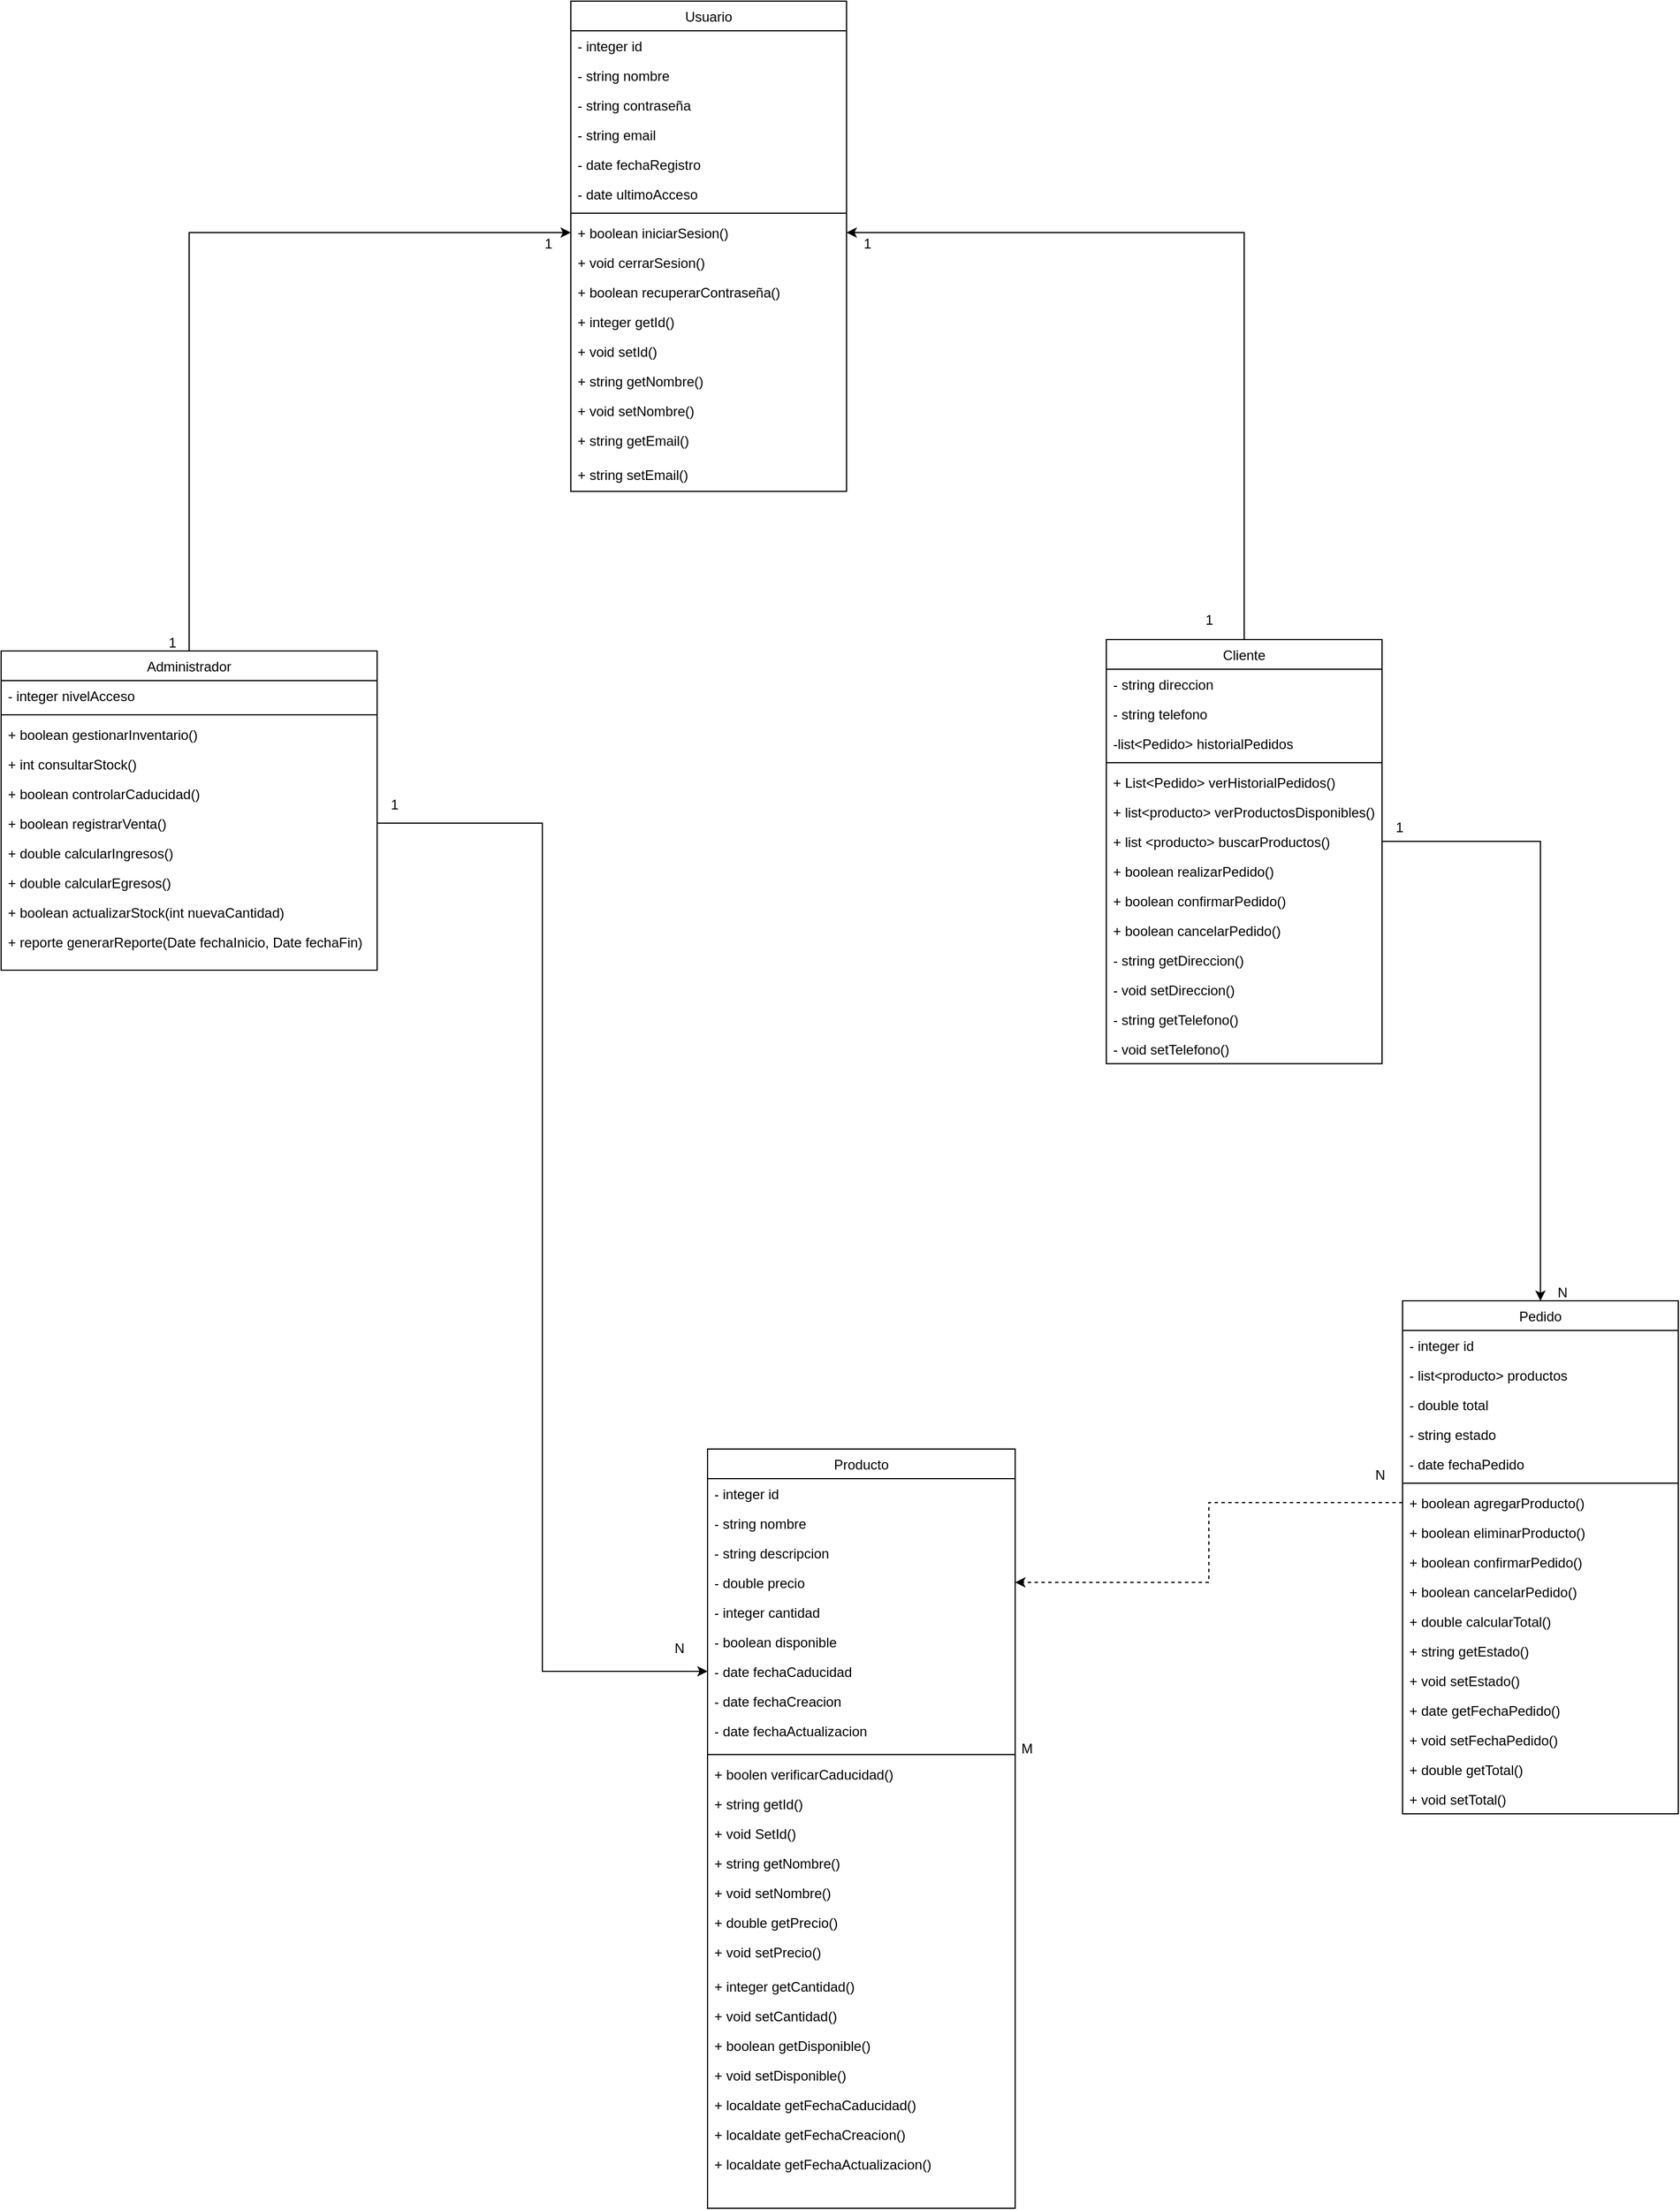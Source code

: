 <mxfile version="26.2.3">
  <diagram id="C5RBs43oDa-KdzZeNtuy" name="Page-1">
    <mxGraphModel dx="575" dy="1714" grid="1" gridSize="10" guides="1" tooltips="1" connect="1" arrows="1" fold="1" page="1" pageScale="1" pageWidth="827" pageHeight="1169" math="0" shadow="0">
      <root>
        <mxCell id="WIyWlLk6GJQsqaUBKTNV-0" />
        <mxCell id="WIyWlLk6GJQsqaUBKTNV-1" parent="WIyWlLk6GJQsqaUBKTNV-0" />
        <mxCell id="zkfFHV4jXpPFQw0GAbJ--17" value="Cliente" style="swimlane;fontStyle=0;align=center;verticalAlign=top;childLayout=stackLayout;horizontal=1;startSize=26;horizontalStack=0;resizeParent=1;resizeLast=0;collapsible=1;marginBottom=0;rounded=0;shadow=0;strokeWidth=1;" parent="WIyWlLk6GJQsqaUBKTNV-1" vertex="1">
          <mxGeometry x="1210" y="280" width="242" height="372" as="geometry">
            <mxRectangle x="550" y="140" width="160" height="26" as="alternateBounds" />
          </mxGeometry>
        </mxCell>
        <mxCell id="ycF3-iZi4jfBu4yKrrEv-30" value="- string direccion" style="text;align=left;verticalAlign=top;spacingLeft=4;spacingRight=4;overflow=hidden;rotatable=0;points=[[0,0.5],[1,0.5]];portConstraint=eastwest;" vertex="1" parent="zkfFHV4jXpPFQw0GAbJ--17">
          <mxGeometry y="26" width="242" height="26" as="geometry" />
        </mxCell>
        <mxCell id="ycF3-iZi4jfBu4yKrrEv-119" value="- string telefono" style="text;align=left;verticalAlign=top;spacingLeft=4;spacingRight=4;overflow=hidden;rotatable=0;points=[[0,0.5],[1,0.5]];portConstraint=eastwest;" vertex="1" parent="zkfFHV4jXpPFQw0GAbJ--17">
          <mxGeometry y="52" width="242" height="26" as="geometry" />
        </mxCell>
        <mxCell id="ycF3-iZi4jfBu4yKrrEv-31" value="-list&lt;Pedido&gt; historialPedidos" style="text;align=left;verticalAlign=top;spacingLeft=4;spacingRight=4;overflow=hidden;rotatable=0;points=[[0,0.5],[1,0.5]];portConstraint=eastwest;" vertex="1" parent="zkfFHV4jXpPFQw0GAbJ--17">
          <mxGeometry y="78" width="242" height="26" as="geometry" />
        </mxCell>
        <mxCell id="zkfFHV4jXpPFQw0GAbJ--23" value="" style="line;html=1;strokeWidth=1;align=left;verticalAlign=middle;spacingTop=-1;spacingLeft=3;spacingRight=3;rotatable=0;labelPosition=right;points=[];portConstraint=eastwest;" parent="zkfFHV4jXpPFQw0GAbJ--17" vertex="1">
          <mxGeometry y="104" width="242" height="8" as="geometry" />
        </mxCell>
        <mxCell id="ycF3-iZi4jfBu4yKrrEv-2" value="+ List&lt;Pedido&gt; verHistorialPedidos()" style="text;align=left;verticalAlign=top;spacingLeft=4;spacingRight=4;overflow=hidden;rotatable=0;points=[[0,0.5],[1,0.5]];portConstraint=eastwest;" vertex="1" parent="zkfFHV4jXpPFQw0GAbJ--17">
          <mxGeometry y="112" width="242" height="26" as="geometry" />
        </mxCell>
        <mxCell id="zkfFHV4jXpPFQw0GAbJ--24" value="+ list&lt;producto&gt; verProductosDisponibles()" style="text;align=left;verticalAlign=top;spacingLeft=4;spacingRight=4;overflow=hidden;rotatable=0;points=[[0,0.5],[1,0.5]];portConstraint=eastwest;" parent="zkfFHV4jXpPFQw0GAbJ--17" vertex="1">
          <mxGeometry y="138" width="242" height="26" as="geometry" />
        </mxCell>
        <mxCell id="ycF3-iZi4jfBu4yKrrEv-0" value="+ list &lt;producto&gt; buscarProductos()" style="text;align=left;verticalAlign=top;spacingLeft=4;spacingRight=4;overflow=hidden;rotatable=0;points=[[0,0.5],[1,0.5]];portConstraint=eastwest;" vertex="1" parent="zkfFHV4jXpPFQw0GAbJ--17">
          <mxGeometry y="164" width="242" height="26" as="geometry" />
        </mxCell>
        <mxCell id="ycF3-iZi4jfBu4yKrrEv-113" value="+ boolean realizarPedido()" style="text;align=left;verticalAlign=top;spacingLeft=4;spacingRight=4;overflow=hidden;rotatable=0;points=[[0,0.5],[1,0.5]];portConstraint=eastwest;" vertex="1" parent="zkfFHV4jXpPFQw0GAbJ--17">
          <mxGeometry y="190" width="242" height="26" as="geometry" />
        </mxCell>
        <mxCell id="ycF3-iZi4jfBu4yKrrEv-1" value="+ boolean confirmarPedido()" style="text;align=left;verticalAlign=top;spacingLeft=4;spacingRight=4;overflow=hidden;rotatable=0;points=[[0,0.5],[1,0.5]];portConstraint=eastwest;" vertex="1" parent="zkfFHV4jXpPFQw0GAbJ--17">
          <mxGeometry y="216" width="242" height="26" as="geometry" />
        </mxCell>
        <mxCell id="ycF3-iZi4jfBu4yKrrEv-120" value="+ boolean cancelarPedido()" style="text;align=left;verticalAlign=top;spacingLeft=4;spacingRight=4;overflow=hidden;rotatable=0;points=[[0,0.5],[1,0.5]];portConstraint=eastwest;" vertex="1" parent="zkfFHV4jXpPFQw0GAbJ--17">
          <mxGeometry y="242" width="242" height="26" as="geometry" />
        </mxCell>
        <mxCell id="ycF3-iZi4jfBu4yKrrEv-32" value="- string getDireccion()" style="text;align=left;verticalAlign=top;spacingLeft=4;spacingRight=4;overflow=hidden;rotatable=0;points=[[0,0.5],[1,0.5]];portConstraint=eastwest;" vertex="1" parent="zkfFHV4jXpPFQw0GAbJ--17">
          <mxGeometry y="268" width="242" height="26" as="geometry" />
        </mxCell>
        <mxCell id="ycF3-iZi4jfBu4yKrrEv-33" value="- void setDireccion()" style="text;align=left;verticalAlign=top;spacingLeft=4;spacingRight=4;overflow=hidden;rotatable=0;points=[[0,0.5],[1,0.5]];portConstraint=eastwest;" vertex="1" parent="zkfFHV4jXpPFQw0GAbJ--17">
          <mxGeometry y="294" width="242" height="26" as="geometry" />
        </mxCell>
        <mxCell id="ycF3-iZi4jfBu4yKrrEv-34" value="- string getTelefono()" style="text;align=left;verticalAlign=top;spacingLeft=4;spacingRight=4;overflow=hidden;rotatable=0;points=[[0,0.5],[1,0.5]];portConstraint=eastwest;" vertex="1" parent="zkfFHV4jXpPFQw0GAbJ--17">
          <mxGeometry y="320" width="242" height="26" as="geometry" />
        </mxCell>
        <mxCell id="zkfFHV4jXpPFQw0GAbJ--25" value="- void setTelefono()" style="text;align=left;verticalAlign=top;spacingLeft=4;spacingRight=4;overflow=hidden;rotatable=0;points=[[0,0.5],[1,0.5]];portConstraint=eastwest;" parent="zkfFHV4jXpPFQw0GAbJ--17" vertex="1">
          <mxGeometry y="346" width="242" height="26" as="geometry" />
        </mxCell>
        <mxCell id="ycF3-iZi4jfBu4yKrrEv-4" value="Usuario" style="swimlane;fontStyle=0;align=center;verticalAlign=top;childLayout=stackLayout;horizontal=1;startSize=26;horizontalStack=0;resizeParent=1;resizeLast=0;collapsible=1;marginBottom=0;rounded=0;shadow=0;strokeWidth=1;" vertex="1" parent="WIyWlLk6GJQsqaUBKTNV-1">
          <mxGeometry x="740" y="-280" width="242" height="430" as="geometry">
            <mxRectangle x="550" y="140" width="160" height="26" as="alternateBounds" />
          </mxGeometry>
        </mxCell>
        <mxCell id="ycF3-iZi4jfBu4yKrrEv-13" value="- integer id" style="text;align=left;verticalAlign=top;spacingLeft=4;spacingRight=4;overflow=hidden;rotatable=0;points=[[0,0.5],[1,0.5]];portConstraint=eastwest;" vertex="1" parent="ycF3-iZi4jfBu4yKrrEv-4">
          <mxGeometry y="26" width="242" height="26" as="geometry" />
        </mxCell>
        <mxCell id="ycF3-iZi4jfBu4yKrrEv-14" value="- string nombre" style="text;align=left;verticalAlign=top;spacingLeft=4;spacingRight=4;overflow=hidden;rotatable=0;points=[[0,0.5],[1,0.5]];portConstraint=eastwest;" vertex="1" parent="ycF3-iZi4jfBu4yKrrEv-4">
          <mxGeometry y="52" width="242" height="26" as="geometry" />
        </mxCell>
        <mxCell id="ycF3-iZi4jfBu4yKrrEv-15" value="- string contraseña" style="text;align=left;verticalAlign=top;spacingLeft=4;spacingRight=4;overflow=hidden;rotatable=0;points=[[0,0.5],[1,0.5]];portConstraint=eastwest;" vertex="1" parent="ycF3-iZi4jfBu4yKrrEv-4">
          <mxGeometry y="78" width="242" height="26" as="geometry" />
        </mxCell>
        <mxCell id="ycF3-iZi4jfBu4yKrrEv-16" value="- string email" style="text;align=left;verticalAlign=top;spacingLeft=4;spacingRight=4;overflow=hidden;rotatable=0;points=[[0,0.5],[1,0.5]];portConstraint=eastwest;" vertex="1" parent="ycF3-iZi4jfBu4yKrrEv-4">
          <mxGeometry y="104" width="242" height="26" as="geometry" />
        </mxCell>
        <mxCell id="ycF3-iZi4jfBu4yKrrEv-17" value="- date fechaRegistro" style="text;align=left;verticalAlign=top;spacingLeft=4;spacingRight=4;overflow=hidden;rotatable=0;points=[[0,0.5],[1,0.5]];portConstraint=eastwest;" vertex="1" parent="ycF3-iZi4jfBu4yKrrEv-4">
          <mxGeometry y="130" width="242" height="26" as="geometry" />
        </mxCell>
        <mxCell id="ycF3-iZi4jfBu4yKrrEv-5" value="- date ultimoAcceso" style="text;align=left;verticalAlign=top;spacingLeft=4;spacingRight=4;overflow=hidden;rotatable=0;points=[[0,0.5],[1,0.5]];portConstraint=eastwest;" vertex="1" parent="ycF3-iZi4jfBu4yKrrEv-4">
          <mxGeometry y="156" width="242" height="26" as="geometry" />
        </mxCell>
        <mxCell id="ycF3-iZi4jfBu4yKrrEv-6" value="" style="line;html=1;strokeWidth=1;align=left;verticalAlign=middle;spacingTop=-1;spacingLeft=3;spacingRight=3;rotatable=0;labelPosition=right;points=[];portConstraint=eastwest;" vertex="1" parent="ycF3-iZi4jfBu4yKrrEv-4">
          <mxGeometry y="182" width="242" height="8" as="geometry" />
        </mxCell>
        <mxCell id="ycF3-iZi4jfBu4yKrrEv-7" value="+ boolean iniciarSesion()" style="text;align=left;verticalAlign=top;spacingLeft=4;spacingRight=4;overflow=hidden;rotatable=0;points=[[0,0.5],[1,0.5]];portConstraint=eastwest;" vertex="1" parent="ycF3-iZi4jfBu4yKrrEv-4">
          <mxGeometry y="190" width="242" height="26" as="geometry" />
        </mxCell>
        <mxCell id="ycF3-iZi4jfBu4yKrrEv-8" value="+ void cerrarSesion()" style="text;align=left;verticalAlign=top;spacingLeft=4;spacingRight=4;overflow=hidden;rotatable=0;points=[[0,0.5],[1,0.5]];portConstraint=eastwest;" vertex="1" parent="ycF3-iZi4jfBu4yKrrEv-4">
          <mxGeometry y="216" width="242" height="26" as="geometry" />
        </mxCell>
        <mxCell id="ycF3-iZi4jfBu4yKrrEv-122" value="+ boolean recuperarContraseña()" style="text;align=left;verticalAlign=top;spacingLeft=4;spacingRight=4;overflow=hidden;rotatable=0;points=[[0,0.5],[1,0.5]];portConstraint=eastwest;" vertex="1" parent="ycF3-iZi4jfBu4yKrrEv-4">
          <mxGeometry y="242" width="242" height="26" as="geometry" />
        </mxCell>
        <mxCell id="ycF3-iZi4jfBu4yKrrEv-124" value="+ integer getId()" style="text;align=left;verticalAlign=top;spacingLeft=4;spacingRight=4;overflow=hidden;rotatable=0;points=[[0,0.5],[1,0.5]];portConstraint=eastwest;" vertex="1" parent="ycF3-iZi4jfBu4yKrrEv-4">
          <mxGeometry y="268" width="242" height="26" as="geometry" />
        </mxCell>
        <mxCell id="ycF3-iZi4jfBu4yKrrEv-123" value="+ void setId()" style="text;align=left;verticalAlign=top;spacingLeft=4;spacingRight=4;overflow=hidden;rotatable=0;points=[[0,0.5],[1,0.5]];portConstraint=eastwest;" vertex="1" parent="ycF3-iZi4jfBu4yKrrEv-4">
          <mxGeometry y="294" width="242" height="26" as="geometry" />
        </mxCell>
        <mxCell id="ycF3-iZi4jfBu4yKrrEv-10" value="+ string getNombre()" style="text;align=left;verticalAlign=top;spacingLeft=4;spacingRight=4;overflow=hidden;rotatable=0;points=[[0,0.5],[1,0.5]];portConstraint=eastwest;" vertex="1" parent="ycF3-iZi4jfBu4yKrrEv-4">
          <mxGeometry y="320" width="242" height="26" as="geometry" />
        </mxCell>
        <mxCell id="ycF3-iZi4jfBu4yKrrEv-11" value="+ void setNombre()" style="text;align=left;verticalAlign=top;spacingLeft=4;spacingRight=4;overflow=hidden;rotatable=0;points=[[0,0.5],[1,0.5]];portConstraint=eastwest;" vertex="1" parent="ycF3-iZi4jfBu4yKrrEv-4">
          <mxGeometry y="346" width="242" height="26" as="geometry" />
        </mxCell>
        <mxCell id="ycF3-iZi4jfBu4yKrrEv-18" value="+ string getEmail()" style="text;align=left;verticalAlign=top;spacingLeft=4;spacingRight=4;overflow=hidden;rotatable=0;points=[[0,0.5],[1,0.5]];portConstraint=eastwest;" vertex="1" parent="ycF3-iZi4jfBu4yKrrEv-4">
          <mxGeometry y="372" width="242" height="30" as="geometry" />
        </mxCell>
        <mxCell id="ycF3-iZi4jfBu4yKrrEv-19" value="+ string setEmail()" style="text;align=left;verticalAlign=top;spacingLeft=4;spacingRight=4;overflow=hidden;rotatable=0;points=[[0,0.5],[1,0.5]];portConstraint=eastwest;" vertex="1" parent="ycF3-iZi4jfBu4yKrrEv-4">
          <mxGeometry y="402" width="242" height="26" as="geometry" />
        </mxCell>
        <mxCell id="ycF3-iZi4jfBu4yKrrEv-21" value="Administrador" style="swimlane;fontStyle=0;align=center;verticalAlign=top;childLayout=stackLayout;horizontal=1;startSize=26;horizontalStack=0;resizeParent=1;resizeLast=0;collapsible=1;marginBottom=0;rounded=0;shadow=0;strokeWidth=1;" vertex="1" parent="WIyWlLk6GJQsqaUBKTNV-1">
          <mxGeometry x="240" y="290" width="330" height="280" as="geometry">
            <mxRectangle x="550" y="140" width="160" height="26" as="alternateBounds" />
          </mxGeometry>
        </mxCell>
        <mxCell id="ycF3-iZi4jfBu4yKrrEv-22" value="- integer nivelAcceso" style="text;align=left;verticalAlign=top;spacingLeft=4;spacingRight=4;overflow=hidden;rotatable=0;points=[[0,0.5],[1,0.5]];portConstraint=eastwest;" vertex="1" parent="ycF3-iZi4jfBu4yKrrEv-21">
          <mxGeometry y="26" width="330" height="26" as="geometry" />
        </mxCell>
        <mxCell id="ycF3-iZi4jfBu4yKrrEv-23" value="" style="line;html=1;strokeWidth=1;align=left;verticalAlign=middle;spacingTop=-1;spacingLeft=3;spacingRight=3;rotatable=0;labelPosition=right;points=[];portConstraint=eastwest;" vertex="1" parent="ycF3-iZi4jfBu4yKrrEv-21">
          <mxGeometry y="52" width="330" height="8" as="geometry" />
        </mxCell>
        <mxCell id="ycF3-iZi4jfBu4yKrrEv-108" value="+ boolean gestionarInventario()" style="text;align=left;verticalAlign=top;spacingLeft=4;spacingRight=4;overflow=hidden;rotatable=0;points=[[0,0.5],[1,0.5]];portConstraint=eastwest;" vertex="1" parent="ycF3-iZi4jfBu4yKrrEv-21">
          <mxGeometry y="60" width="330" height="26" as="geometry" />
        </mxCell>
        <mxCell id="ycF3-iZi4jfBu4yKrrEv-109" value="+ int consultarStock()" style="text;align=left;verticalAlign=top;spacingLeft=4;spacingRight=4;overflow=hidden;rotatable=0;points=[[0,0.5],[1,0.5]];portConstraint=eastwest;" vertex="1" parent="ycF3-iZi4jfBu4yKrrEv-21">
          <mxGeometry y="86" width="330" height="26" as="geometry" />
        </mxCell>
        <mxCell id="ycF3-iZi4jfBu4yKrrEv-110" value="+ boolean controlarCaducidad()" style="text;align=left;verticalAlign=top;spacingLeft=4;spacingRight=4;overflow=hidden;rotatable=0;points=[[0,0.5],[1,0.5]];portConstraint=eastwest;" vertex="1" parent="ycF3-iZi4jfBu4yKrrEv-21">
          <mxGeometry y="112" width="330" height="26" as="geometry" />
        </mxCell>
        <mxCell id="ycF3-iZi4jfBu4yKrrEv-111" value="+ boolean registrarVenta()" style="text;align=left;verticalAlign=top;spacingLeft=4;spacingRight=4;overflow=hidden;rotatable=0;points=[[0,0.5],[1,0.5]];portConstraint=eastwest;" vertex="1" parent="ycF3-iZi4jfBu4yKrrEv-21">
          <mxGeometry y="138" width="330" height="26" as="geometry" />
        </mxCell>
        <mxCell id="ycF3-iZi4jfBu4yKrrEv-112" value="+ double calcularIngresos()" style="text;align=left;verticalAlign=top;spacingLeft=4;spacingRight=4;overflow=hidden;rotatable=0;points=[[0,0.5],[1,0.5]];portConstraint=eastwest;" vertex="1" parent="ycF3-iZi4jfBu4yKrrEv-21">
          <mxGeometry y="164" width="330" height="26" as="geometry" />
        </mxCell>
        <mxCell id="ycF3-iZi4jfBu4yKrrEv-24" value="+ double calcularEgresos()" style="text;align=left;verticalAlign=top;spacingLeft=4;spacingRight=4;overflow=hidden;rotatable=0;points=[[0,0.5],[1,0.5]];portConstraint=eastwest;" vertex="1" parent="ycF3-iZi4jfBu4yKrrEv-21">
          <mxGeometry y="190" width="330" height="26" as="geometry" />
        </mxCell>
        <mxCell id="ycF3-iZi4jfBu4yKrrEv-43" value="+ boolean actualizarStock(int nuevaCantidad)" style="text;align=left;verticalAlign=top;spacingLeft=4;spacingRight=4;overflow=hidden;rotatable=0;points=[[0,0.5],[1,0.5]];portConstraint=eastwest;" vertex="1" parent="ycF3-iZi4jfBu4yKrrEv-21">
          <mxGeometry y="216" width="330" height="26" as="geometry" />
        </mxCell>
        <mxCell id="ycF3-iZi4jfBu4yKrrEv-25" value="+ reporte generarReporte(Date fechaInicio, Date fechaFin)" style="text;align=left;verticalAlign=top;spacingLeft=4;spacingRight=4;overflow=hidden;rotatable=0;points=[[0,0.5],[1,0.5]];portConstraint=eastwest;" vertex="1" parent="ycF3-iZi4jfBu4yKrrEv-21">
          <mxGeometry y="242" width="330" height="26" as="geometry" />
        </mxCell>
        <mxCell id="ycF3-iZi4jfBu4yKrrEv-35" value="Producto" style="swimlane;fontStyle=0;align=center;verticalAlign=top;childLayout=stackLayout;horizontal=1;startSize=26;horizontalStack=0;resizeParent=1;resizeLast=0;collapsible=1;marginBottom=0;rounded=0;shadow=0;strokeWidth=1;" vertex="1" parent="WIyWlLk6GJQsqaUBKTNV-1">
          <mxGeometry x="860" y="990" width="270" height="666" as="geometry">
            <mxRectangle x="550" y="140" width="160" height="26" as="alternateBounds" />
          </mxGeometry>
        </mxCell>
        <mxCell id="ycF3-iZi4jfBu4yKrrEv-36" value="- integer id" style="text;align=left;verticalAlign=top;spacingLeft=4;spacingRight=4;overflow=hidden;rotatable=0;points=[[0,0.5],[1,0.5]];portConstraint=eastwest;" vertex="1" parent="ycF3-iZi4jfBu4yKrrEv-35">
          <mxGeometry y="26" width="270" height="26" as="geometry" />
        </mxCell>
        <mxCell id="ycF3-iZi4jfBu4yKrrEv-37" value="- string nombre" style="text;align=left;verticalAlign=top;spacingLeft=4;spacingRight=4;overflow=hidden;rotatable=0;points=[[0,0.5],[1,0.5]];portConstraint=eastwest;" vertex="1" parent="ycF3-iZi4jfBu4yKrrEv-35">
          <mxGeometry y="52" width="270" height="26" as="geometry" />
        </mxCell>
        <mxCell id="ycF3-iZi4jfBu4yKrrEv-38" value="- string descripcion" style="text;align=left;verticalAlign=top;spacingLeft=4;spacingRight=4;overflow=hidden;rotatable=0;points=[[0,0.5],[1,0.5]];portConstraint=eastwest;" vertex="1" parent="ycF3-iZi4jfBu4yKrrEv-35">
          <mxGeometry y="78" width="270" height="26" as="geometry" />
        </mxCell>
        <mxCell id="ycF3-iZi4jfBu4yKrrEv-39" value="- double precio" style="text;align=left;verticalAlign=top;spacingLeft=4;spacingRight=4;overflow=hidden;rotatable=0;points=[[0,0.5],[1,0.5]];portConstraint=eastwest;" vertex="1" parent="ycF3-iZi4jfBu4yKrrEv-35">
          <mxGeometry y="104" width="270" height="26" as="geometry" />
        </mxCell>
        <mxCell id="ycF3-iZi4jfBu4yKrrEv-40" value="- integer cantidad" style="text;align=left;verticalAlign=top;spacingLeft=4;spacingRight=4;overflow=hidden;rotatable=0;points=[[0,0.5],[1,0.5]];portConstraint=eastwest;" vertex="1" parent="ycF3-iZi4jfBu4yKrrEv-35">
          <mxGeometry y="130" width="270" height="26" as="geometry" />
        </mxCell>
        <mxCell id="ycF3-iZi4jfBu4yKrrEv-54" value="- boolean disponible" style="text;align=left;verticalAlign=top;spacingLeft=4;spacingRight=4;overflow=hidden;rotatable=0;points=[[0,0.5],[1,0.5]];portConstraint=eastwest;" vertex="1" parent="ycF3-iZi4jfBu4yKrrEv-35">
          <mxGeometry y="156" width="270" height="26" as="geometry" />
        </mxCell>
        <mxCell id="ycF3-iZi4jfBu4yKrrEv-53" value="- date fechaCaducidad" style="text;align=left;verticalAlign=top;spacingLeft=4;spacingRight=4;overflow=hidden;rotatable=0;points=[[0,0.5],[1,0.5]];portConstraint=eastwest;" vertex="1" parent="ycF3-iZi4jfBu4yKrrEv-35">
          <mxGeometry y="182" width="270" height="26" as="geometry" />
        </mxCell>
        <mxCell id="ycF3-iZi4jfBu4yKrrEv-56" value="- date fechaCreacion" style="text;align=left;verticalAlign=top;spacingLeft=4;spacingRight=4;overflow=hidden;rotatable=0;points=[[0,0.5],[1,0.5]];portConstraint=eastwest;" vertex="1" parent="ycF3-iZi4jfBu4yKrrEv-35">
          <mxGeometry y="208" width="270" height="26" as="geometry" />
        </mxCell>
        <mxCell id="ycF3-iZi4jfBu4yKrrEv-41" value="- date fechaActualizacion" style="text;align=left;verticalAlign=top;spacingLeft=4;spacingRight=4;overflow=hidden;rotatable=0;points=[[0,0.5],[1,0.5]];portConstraint=eastwest;" vertex="1" parent="ycF3-iZi4jfBu4yKrrEv-35">
          <mxGeometry y="234" width="270" height="30" as="geometry" />
        </mxCell>
        <mxCell id="ycF3-iZi4jfBu4yKrrEv-42" value="" style="line;html=1;strokeWidth=1;align=left;verticalAlign=middle;spacingTop=-1;spacingLeft=3;spacingRight=3;rotatable=0;labelPosition=right;points=[];portConstraint=eastwest;" vertex="1" parent="ycF3-iZi4jfBu4yKrrEv-35">
          <mxGeometry y="264" width="270" height="8" as="geometry" />
        </mxCell>
        <mxCell id="ycF3-iZi4jfBu4yKrrEv-44" value="+ boolen verificarCaducidad()" style="text;align=left;verticalAlign=top;spacingLeft=4;spacingRight=4;overflow=hidden;rotatable=0;points=[[0,0.5],[1,0.5]];portConstraint=eastwest;" vertex="1" parent="ycF3-iZi4jfBu4yKrrEv-35">
          <mxGeometry y="272" width="270" height="26" as="geometry" />
        </mxCell>
        <mxCell id="ycF3-iZi4jfBu4yKrrEv-127" value="+ string getId()" style="text;align=left;verticalAlign=top;spacingLeft=4;spacingRight=4;overflow=hidden;rotatable=0;points=[[0,0.5],[1,0.5]];portConstraint=eastwest;" vertex="1" parent="ycF3-iZi4jfBu4yKrrEv-35">
          <mxGeometry y="298" width="270" height="26" as="geometry" />
        </mxCell>
        <mxCell id="ycF3-iZi4jfBu4yKrrEv-126" value="+ void SetId()" style="text;align=left;verticalAlign=top;spacingLeft=4;spacingRight=4;overflow=hidden;rotatable=0;points=[[0,0.5],[1,0.5]];portConstraint=eastwest;" vertex="1" parent="ycF3-iZi4jfBu4yKrrEv-35">
          <mxGeometry y="324" width="270" height="26" as="geometry" />
        </mxCell>
        <mxCell id="ycF3-iZi4jfBu4yKrrEv-45" value="+ string getNombre()" style="text;align=left;verticalAlign=top;spacingLeft=4;spacingRight=4;overflow=hidden;rotatable=0;points=[[0,0.5],[1,0.5]];portConstraint=eastwest;" vertex="1" parent="ycF3-iZi4jfBu4yKrrEv-35">
          <mxGeometry y="350" width="270" height="26" as="geometry" />
        </mxCell>
        <mxCell id="ycF3-iZi4jfBu4yKrrEv-46" value="+ void setNombre()" style="text;align=left;verticalAlign=top;spacingLeft=4;spacingRight=4;overflow=hidden;rotatable=0;points=[[0,0.5],[1,0.5]];portConstraint=eastwest;" vertex="1" parent="ycF3-iZi4jfBu4yKrrEv-35">
          <mxGeometry y="376" width="270" height="26" as="geometry" />
        </mxCell>
        <mxCell id="ycF3-iZi4jfBu4yKrrEv-47" value="+ double getPrecio()" style="text;align=left;verticalAlign=top;spacingLeft=4;spacingRight=4;overflow=hidden;rotatable=0;points=[[0,0.5],[1,0.5]];portConstraint=eastwest;" vertex="1" parent="ycF3-iZi4jfBu4yKrrEv-35">
          <mxGeometry y="402" width="270" height="26" as="geometry" />
        </mxCell>
        <mxCell id="ycF3-iZi4jfBu4yKrrEv-48" value="+ void setPrecio()" style="text;align=left;verticalAlign=top;spacingLeft=4;spacingRight=4;overflow=hidden;rotatable=0;points=[[0,0.5],[1,0.5]];portConstraint=eastwest;" vertex="1" parent="ycF3-iZi4jfBu4yKrrEv-35">
          <mxGeometry y="428" width="270" height="30" as="geometry" />
        </mxCell>
        <mxCell id="ycF3-iZi4jfBu4yKrrEv-49" value="+ integer getCantidad()" style="text;align=left;verticalAlign=top;spacingLeft=4;spacingRight=4;overflow=hidden;rotatable=0;points=[[0,0.5],[1,0.5]];portConstraint=eastwest;" vertex="1" parent="ycF3-iZi4jfBu4yKrrEv-35">
          <mxGeometry y="458" width="270" height="26" as="geometry" />
        </mxCell>
        <mxCell id="ycF3-iZi4jfBu4yKrrEv-50" value="+ void setCantidad()" style="text;align=left;verticalAlign=top;spacingLeft=4;spacingRight=4;overflow=hidden;rotatable=0;points=[[0,0.5],[1,0.5]];portConstraint=eastwest;" vertex="1" parent="ycF3-iZi4jfBu4yKrrEv-35">
          <mxGeometry y="484" width="270" height="26" as="geometry" />
        </mxCell>
        <mxCell id="ycF3-iZi4jfBu4yKrrEv-58" value="+ boolean getDisponible()" style="text;align=left;verticalAlign=top;spacingLeft=4;spacingRight=4;overflow=hidden;rotatable=0;points=[[0,0.5],[1,0.5]];portConstraint=eastwest;" vertex="1" parent="ycF3-iZi4jfBu4yKrrEv-35">
          <mxGeometry y="510" width="270" height="26" as="geometry" />
        </mxCell>
        <mxCell id="ycF3-iZi4jfBu4yKrrEv-128" value="+ void setDisponible()" style="text;align=left;verticalAlign=top;spacingLeft=4;spacingRight=4;overflow=hidden;rotatable=0;points=[[0,0.5],[1,0.5]];portConstraint=eastwest;" vertex="1" parent="ycF3-iZi4jfBu4yKrrEv-35">
          <mxGeometry y="536" width="270" height="26" as="geometry" />
        </mxCell>
        <mxCell id="ycF3-iZi4jfBu4yKrrEv-129" value="+ localdate getFechaCaducidad()" style="text;align=left;verticalAlign=top;spacingLeft=4;spacingRight=4;overflow=hidden;rotatable=0;points=[[0,0.5],[1,0.5]];portConstraint=eastwest;" vertex="1" parent="ycF3-iZi4jfBu4yKrrEv-35">
          <mxGeometry y="562" width="270" height="26" as="geometry" />
        </mxCell>
        <mxCell id="ycF3-iZi4jfBu4yKrrEv-130" value="+ localdate getFechaCreacion()" style="text;align=left;verticalAlign=top;spacingLeft=4;spacingRight=4;overflow=hidden;rotatable=0;points=[[0,0.5],[1,0.5]];portConstraint=eastwest;" vertex="1" parent="ycF3-iZi4jfBu4yKrrEv-35">
          <mxGeometry y="588" width="270" height="26" as="geometry" />
        </mxCell>
        <mxCell id="ycF3-iZi4jfBu4yKrrEv-59" value="+ localdate getFechaActualizacion()" style="text;align=left;verticalAlign=top;spacingLeft=4;spacingRight=4;overflow=hidden;rotatable=0;points=[[0,0.5],[1,0.5]];portConstraint=eastwest;" vertex="1" parent="ycF3-iZi4jfBu4yKrrEv-35">
          <mxGeometry y="614" width="270" height="26" as="geometry" />
        </mxCell>
        <mxCell id="ycF3-iZi4jfBu4yKrrEv-87" value="Pedido" style="swimlane;fontStyle=0;align=center;verticalAlign=top;childLayout=stackLayout;horizontal=1;startSize=26;horizontalStack=0;resizeParent=1;resizeLast=0;collapsible=1;marginBottom=0;rounded=0;shadow=0;strokeWidth=1;" vertex="1" parent="WIyWlLk6GJQsqaUBKTNV-1">
          <mxGeometry x="1470" y="860" width="242" height="450" as="geometry">
            <mxRectangle x="550" y="140" width="160" height="26" as="alternateBounds" />
          </mxGeometry>
        </mxCell>
        <mxCell id="ycF3-iZi4jfBu4yKrrEv-88" value="- integer id" style="text;align=left;verticalAlign=top;spacingLeft=4;spacingRight=4;overflow=hidden;rotatable=0;points=[[0,0.5],[1,0.5]];portConstraint=eastwest;" vertex="1" parent="ycF3-iZi4jfBu4yKrrEv-87">
          <mxGeometry y="26" width="242" height="26" as="geometry" />
        </mxCell>
        <mxCell id="ycF3-iZi4jfBu4yKrrEv-101" value="- list&lt;producto&gt; productos" style="text;align=left;verticalAlign=top;spacingLeft=4;spacingRight=4;overflow=hidden;rotatable=0;points=[[0,0.5],[1,0.5]];portConstraint=eastwest;" vertex="1" parent="ycF3-iZi4jfBu4yKrrEv-87">
          <mxGeometry y="52" width="242" height="26" as="geometry" />
        </mxCell>
        <mxCell id="ycF3-iZi4jfBu4yKrrEv-102" value="- double total" style="text;align=left;verticalAlign=top;spacingLeft=4;spacingRight=4;overflow=hidden;rotatable=0;points=[[0,0.5],[1,0.5]];portConstraint=eastwest;" vertex="1" parent="ycF3-iZi4jfBu4yKrrEv-87">
          <mxGeometry y="78" width="242" height="26" as="geometry" />
        </mxCell>
        <mxCell id="ycF3-iZi4jfBu4yKrrEv-103" value="- string estado" style="text;align=left;verticalAlign=top;spacingLeft=4;spacingRight=4;overflow=hidden;rotatable=0;points=[[0,0.5],[1,0.5]];portConstraint=eastwest;" vertex="1" parent="ycF3-iZi4jfBu4yKrrEv-87">
          <mxGeometry y="104" width="242" height="26" as="geometry" />
        </mxCell>
        <mxCell id="ycF3-iZi4jfBu4yKrrEv-104" value="- date fechaPedido" style="text;align=left;verticalAlign=top;spacingLeft=4;spacingRight=4;overflow=hidden;rotatable=0;points=[[0,0.5],[1,0.5]];portConstraint=eastwest;" vertex="1" parent="ycF3-iZi4jfBu4yKrrEv-87">
          <mxGeometry y="130" width="242" height="26" as="geometry" />
        </mxCell>
        <mxCell id="ycF3-iZi4jfBu4yKrrEv-89" value="" style="line;html=1;strokeWidth=1;align=left;verticalAlign=middle;spacingTop=-1;spacingLeft=3;spacingRight=3;rotatable=0;labelPosition=right;points=[];portConstraint=eastwest;" vertex="1" parent="ycF3-iZi4jfBu4yKrrEv-87">
          <mxGeometry y="156" width="242" height="8" as="geometry" />
        </mxCell>
        <mxCell id="ycF3-iZi4jfBu4yKrrEv-115" value="+ boolean agregarProducto()" style="text;align=left;verticalAlign=top;spacingLeft=4;spacingRight=4;overflow=hidden;rotatable=0;points=[[0,0.5],[1,0.5]];portConstraint=eastwest;" vertex="1" parent="ycF3-iZi4jfBu4yKrrEv-87">
          <mxGeometry y="164" width="242" height="26" as="geometry" />
        </mxCell>
        <mxCell id="ycF3-iZi4jfBu4yKrrEv-90" value="+ boolean eliminarProducto()" style="text;align=left;verticalAlign=top;spacingLeft=4;spacingRight=4;overflow=hidden;rotatable=0;points=[[0,0.5],[1,0.5]];portConstraint=eastwest;" vertex="1" parent="ycF3-iZi4jfBu4yKrrEv-87">
          <mxGeometry y="190" width="242" height="26" as="geometry" />
        </mxCell>
        <mxCell id="ycF3-iZi4jfBu4yKrrEv-91" value="+ boolean confirmarPedido()" style="text;align=left;verticalAlign=top;spacingLeft=4;spacingRight=4;overflow=hidden;rotatable=0;points=[[0,0.5],[1,0.5]];portConstraint=eastwest;" vertex="1" parent="ycF3-iZi4jfBu4yKrrEv-87">
          <mxGeometry y="216" width="242" height="26" as="geometry" />
        </mxCell>
        <mxCell id="ycF3-iZi4jfBu4yKrrEv-92" value="+ boolean cancelarPedido()" style="text;align=left;verticalAlign=top;spacingLeft=4;spacingRight=4;overflow=hidden;rotatable=0;points=[[0,0.5],[1,0.5]];portConstraint=eastwest;" vertex="1" parent="ycF3-iZi4jfBu4yKrrEv-87">
          <mxGeometry y="242" width="242" height="26" as="geometry" />
        </mxCell>
        <mxCell id="ycF3-iZi4jfBu4yKrrEv-106" value="+ double calcularTotal()" style="text;align=left;verticalAlign=top;spacingLeft=4;spacingRight=4;overflow=hidden;rotatable=0;points=[[0,0.5],[1,0.5]];portConstraint=eastwest;" vertex="1" parent="ycF3-iZi4jfBu4yKrrEv-87">
          <mxGeometry y="268" width="242" height="26" as="geometry" />
        </mxCell>
        <mxCell id="ycF3-iZi4jfBu4yKrrEv-116" value="+ string getEstado()" style="text;align=left;verticalAlign=top;spacingLeft=4;spacingRight=4;overflow=hidden;rotatable=0;points=[[0,0.5],[1,0.5]];portConstraint=eastwest;" vertex="1" parent="ycF3-iZi4jfBu4yKrrEv-87">
          <mxGeometry y="294" width="242" height="26" as="geometry" />
        </mxCell>
        <mxCell id="ycF3-iZi4jfBu4yKrrEv-117" value="+ void setEstado()" style="text;align=left;verticalAlign=top;spacingLeft=4;spacingRight=4;overflow=hidden;rotatable=0;points=[[0,0.5],[1,0.5]];portConstraint=eastwest;" vertex="1" parent="ycF3-iZi4jfBu4yKrrEv-87">
          <mxGeometry y="320" width="242" height="26" as="geometry" />
        </mxCell>
        <mxCell id="ycF3-iZi4jfBu4yKrrEv-107" value="+ date getFechaPedido()" style="text;align=left;verticalAlign=top;spacingLeft=4;spacingRight=4;overflow=hidden;rotatable=0;points=[[0,0.5],[1,0.5]];portConstraint=eastwest;" vertex="1" parent="ycF3-iZi4jfBu4yKrrEv-87">
          <mxGeometry y="346" width="242" height="26" as="geometry" />
        </mxCell>
        <mxCell id="ycF3-iZi4jfBu4yKrrEv-93" value="+ void setFechaPedido()" style="text;align=left;verticalAlign=top;spacingLeft=4;spacingRight=4;overflow=hidden;rotatable=0;points=[[0,0.5],[1,0.5]];portConstraint=eastwest;" vertex="1" parent="ycF3-iZi4jfBu4yKrrEv-87">
          <mxGeometry y="372" width="242" height="26" as="geometry" />
        </mxCell>
        <mxCell id="ycF3-iZi4jfBu4yKrrEv-118" value="+ double getTotal()" style="text;align=left;verticalAlign=top;spacingLeft=4;spacingRight=4;overflow=hidden;rotatable=0;points=[[0,0.5],[1,0.5]];portConstraint=eastwest;" vertex="1" parent="ycF3-iZi4jfBu4yKrrEv-87">
          <mxGeometry y="398" width="242" height="26" as="geometry" />
        </mxCell>
        <mxCell id="ycF3-iZi4jfBu4yKrrEv-94" value="+ void setTotal()" style="text;align=left;verticalAlign=top;spacingLeft=4;spacingRight=4;overflow=hidden;rotatable=0;points=[[0,0.5],[1,0.5]];portConstraint=eastwest;" vertex="1" parent="ycF3-iZi4jfBu4yKrrEv-87">
          <mxGeometry y="424" width="242" height="26" as="geometry" />
        </mxCell>
        <mxCell id="ycF3-iZi4jfBu4yKrrEv-131" value="" style="endArrow=classic;html=1;rounded=0;exitX=0.5;exitY=0;exitDx=0;exitDy=0;edgeStyle=orthogonalEdgeStyle;entryX=1;entryY=0.5;entryDx=0;entryDy=0;" edge="1" parent="WIyWlLk6GJQsqaUBKTNV-1" source="zkfFHV4jXpPFQw0GAbJ--17" target="ycF3-iZi4jfBu4yKrrEv-7">
          <mxGeometry width="50" height="50" relative="1" as="geometry">
            <mxPoint x="980" y="650" as="sourcePoint" />
            <mxPoint x="1000" y="-30" as="targetPoint" />
          </mxGeometry>
        </mxCell>
        <mxCell id="ycF3-iZi4jfBu4yKrrEv-132" value="" style="endArrow=classic;html=1;rounded=0;exitX=0.5;exitY=0;exitDx=0;exitDy=0;edgeStyle=orthogonalEdgeStyle;" edge="1" parent="WIyWlLk6GJQsqaUBKTNV-1" source="ycF3-iZi4jfBu4yKrrEv-21" target="ycF3-iZi4jfBu4yKrrEv-7">
          <mxGeometry width="50" height="50" relative="1" as="geometry">
            <mxPoint x="980" y="650" as="sourcePoint" />
            <mxPoint x="1030" y="600" as="targetPoint" />
          </mxGeometry>
        </mxCell>
        <mxCell id="ycF3-iZi4jfBu4yKrrEv-133" value="" style="endArrow=classic;html=1;rounded=0;exitX=0;exitY=0.5;exitDx=0;exitDy=0;entryX=1;entryY=0.5;entryDx=0;entryDy=0;edgeStyle=elbowEdgeStyle;dashed=1;" edge="1" parent="WIyWlLk6GJQsqaUBKTNV-1" source="ycF3-iZi4jfBu4yKrrEv-115" target="ycF3-iZi4jfBu4yKrrEv-39">
          <mxGeometry width="50" height="50" relative="1" as="geometry">
            <mxPoint x="980" y="650" as="sourcePoint" />
            <mxPoint x="1030" y="600" as="targetPoint" />
          </mxGeometry>
        </mxCell>
        <mxCell id="ycF3-iZi4jfBu4yKrrEv-134" value="" style="endArrow=classic;html=1;rounded=0;entryX=0.5;entryY=0;entryDx=0;entryDy=0;exitX=1;exitY=0.5;exitDx=0;exitDy=0;edgeStyle=orthogonalEdgeStyle;" edge="1" parent="WIyWlLk6GJQsqaUBKTNV-1" source="ycF3-iZi4jfBu4yKrrEv-0" target="ycF3-iZi4jfBu4yKrrEv-87">
          <mxGeometry width="50" height="50" relative="1" as="geometry">
            <mxPoint x="1130" y="760" as="sourcePoint" />
            <mxPoint x="1180" y="710" as="targetPoint" />
          </mxGeometry>
        </mxCell>
        <mxCell id="ycF3-iZi4jfBu4yKrrEv-135" value="1" style="text;html=1;align=center;verticalAlign=middle;resizable=0;points=[];autosize=1;strokeColor=none;fillColor=none;" vertex="1" parent="WIyWlLk6GJQsqaUBKTNV-1">
          <mxGeometry x="705" y="-82" width="30" height="30" as="geometry" />
        </mxCell>
        <mxCell id="ycF3-iZi4jfBu4yKrrEv-136" value="1" style="text;html=1;align=center;verticalAlign=middle;resizable=0;points=[];autosize=1;strokeColor=none;fillColor=none;" vertex="1" parent="WIyWlLk6GJQsqaUBKTNV-1">
          <mxGeometry x="375" y="268" width="30" height="30" as="geometry" />
        </mxCell>
        <mxCell id="ycF3-iZi4jfBu4yKrrEv-137" value="1" style="text;html=1;align=center;verticalAlign=middle;resizable=0;points=[];autosize=1;strokeColor=none;fillColor=none;" vertex="1" parent="WIyWlLk6GJQsqaUBKTNV-1">
          <mxGeometry x="985" y="-82" width="30" height="30" as="geometry" />
        </mxCell>
        <mxCell id="ycF3-iZi4jfBu4yKrrEv-138" value="1" style="text;html=1;align=center;verticalAlign=middle;resizable=0;points=[];autosize=1;strokeColor=none;fillColor=none;" vertex="1" parent="WIyWlLk6GJQsqaUBKTNV-1">
          <mxGeometry x="1285" y="248" width="30" height="30" as="geometry" />
        </mxCell>
        <mxCell id="ycF3-iZi4jfBu4yKrrEv-139" value="1" style="text;html=1;align=center;verticalAlign=middle;resizable=0;points=[];autosize=1;strokeColor=none;fillColor=none;" vertex="1" parent="WIyWlLk6GJQsqaUBKTNV-1">
          <mxGeometry x="1452" y="430" width="30" height="30" as="geometry" />
        </mxCell>
        <mxCell id="ycF3-iZi4jfBu4yKrrEv-140" value="N" style="text;html=1;align=center;verticalAlign=middle;resizable=0;points=[];autosize=1;strokeColor=none;fillColor=none;" vertex="1" parent="WIyWlLk6GJQsqaUBKTNV-1">
          <mxGeometry x="1595" y="838" width="30" height="30" as="geometry" />
        </mxCell>
        <mxCell id="ycF3-iZi4jfBu4yKrrEv-141" value="N" style="text;html=1;align=center;verticalAlign=middle;resizable=0;points=[];autosize=1;strokeColor=none;fillColor=none;" vertex="1" parent="WIyWlLk6GJQsqaUBKTNV-1">
          <mxGeometry x="1435" y="998" width="30" height="30" as="geometry" />
        </mxCell>
        <mxCell id="ycF3-iZi4jfBu4yKrrEv-142" value="M" style="text;html=1;align=center;verticalAlign=middle;resizable=0;points=[];autosize=1;strokeColor=none;fillColor=none;" vertex="1" parent="WIyWlLk6GJQsqaUBKTNV-1">
          <mxGeometry x="1125" y="1238" width="30" height="30" as="geometry" />
        </mxCell>
        <mxCell id="ycF3-iZi4jfBu4yKrrEv-143" value="" style="endArrow=classic;html=1;rounded=0;entryX=0;entryY=0.5;entryDx=0;entryDy=0;exitX=1;exitY=0.5;exitDx=0;exitDy=0;edgeStyle=orthogonalEdgeStyle;" edge="1" parent="WIyWlLk6GJQsqaUBKTNV-1" source="ycF3-iZi4jfBu4yKrrEv-111" target="ycF3-iZi4jfBu4yKrrEv-53">
          <mxGeometry width="50" height="50" relative="1" as="geometry">
            <mxPoint x="570" y="571" as="sourcePoint" />
            <mxPoint x="440" y="850" as="targetPoint" />
          </mxGeometry>
        </mxCell>
        <mxCell id="ycF3-iZi4jfBu4yKrrEv-144" value="1" style="text;html=1;align=center;verticalAlign=middle;resizable=0;points=[];autosize=1;strokeColor=none;fillColor=none;" vertex="1" parent="WIyWlLk6GJQsqaUBKTNV-1">
          <mxGeometry x="570" y="410" width="30" height="30" as="geometry" />
        </mxCell>
        <mxCell id="ycF3-iZi4jfBu4yKrrEv-145" value="N" style="text;html=1;align=center;verticalAlign=middle;resizable=0;points=[];autosize=1;strokeColor=none;fillColor=none;" vertex="1" parent="WIyWlLk6GJQsqaUBKTNV-1">
          <mxGeometry x="820" y="1150" width="30" height="30" as="geometry" />
        </mxCell>
      </root>
    </mxGraphModel>
  </diagram>
</mxfile>

